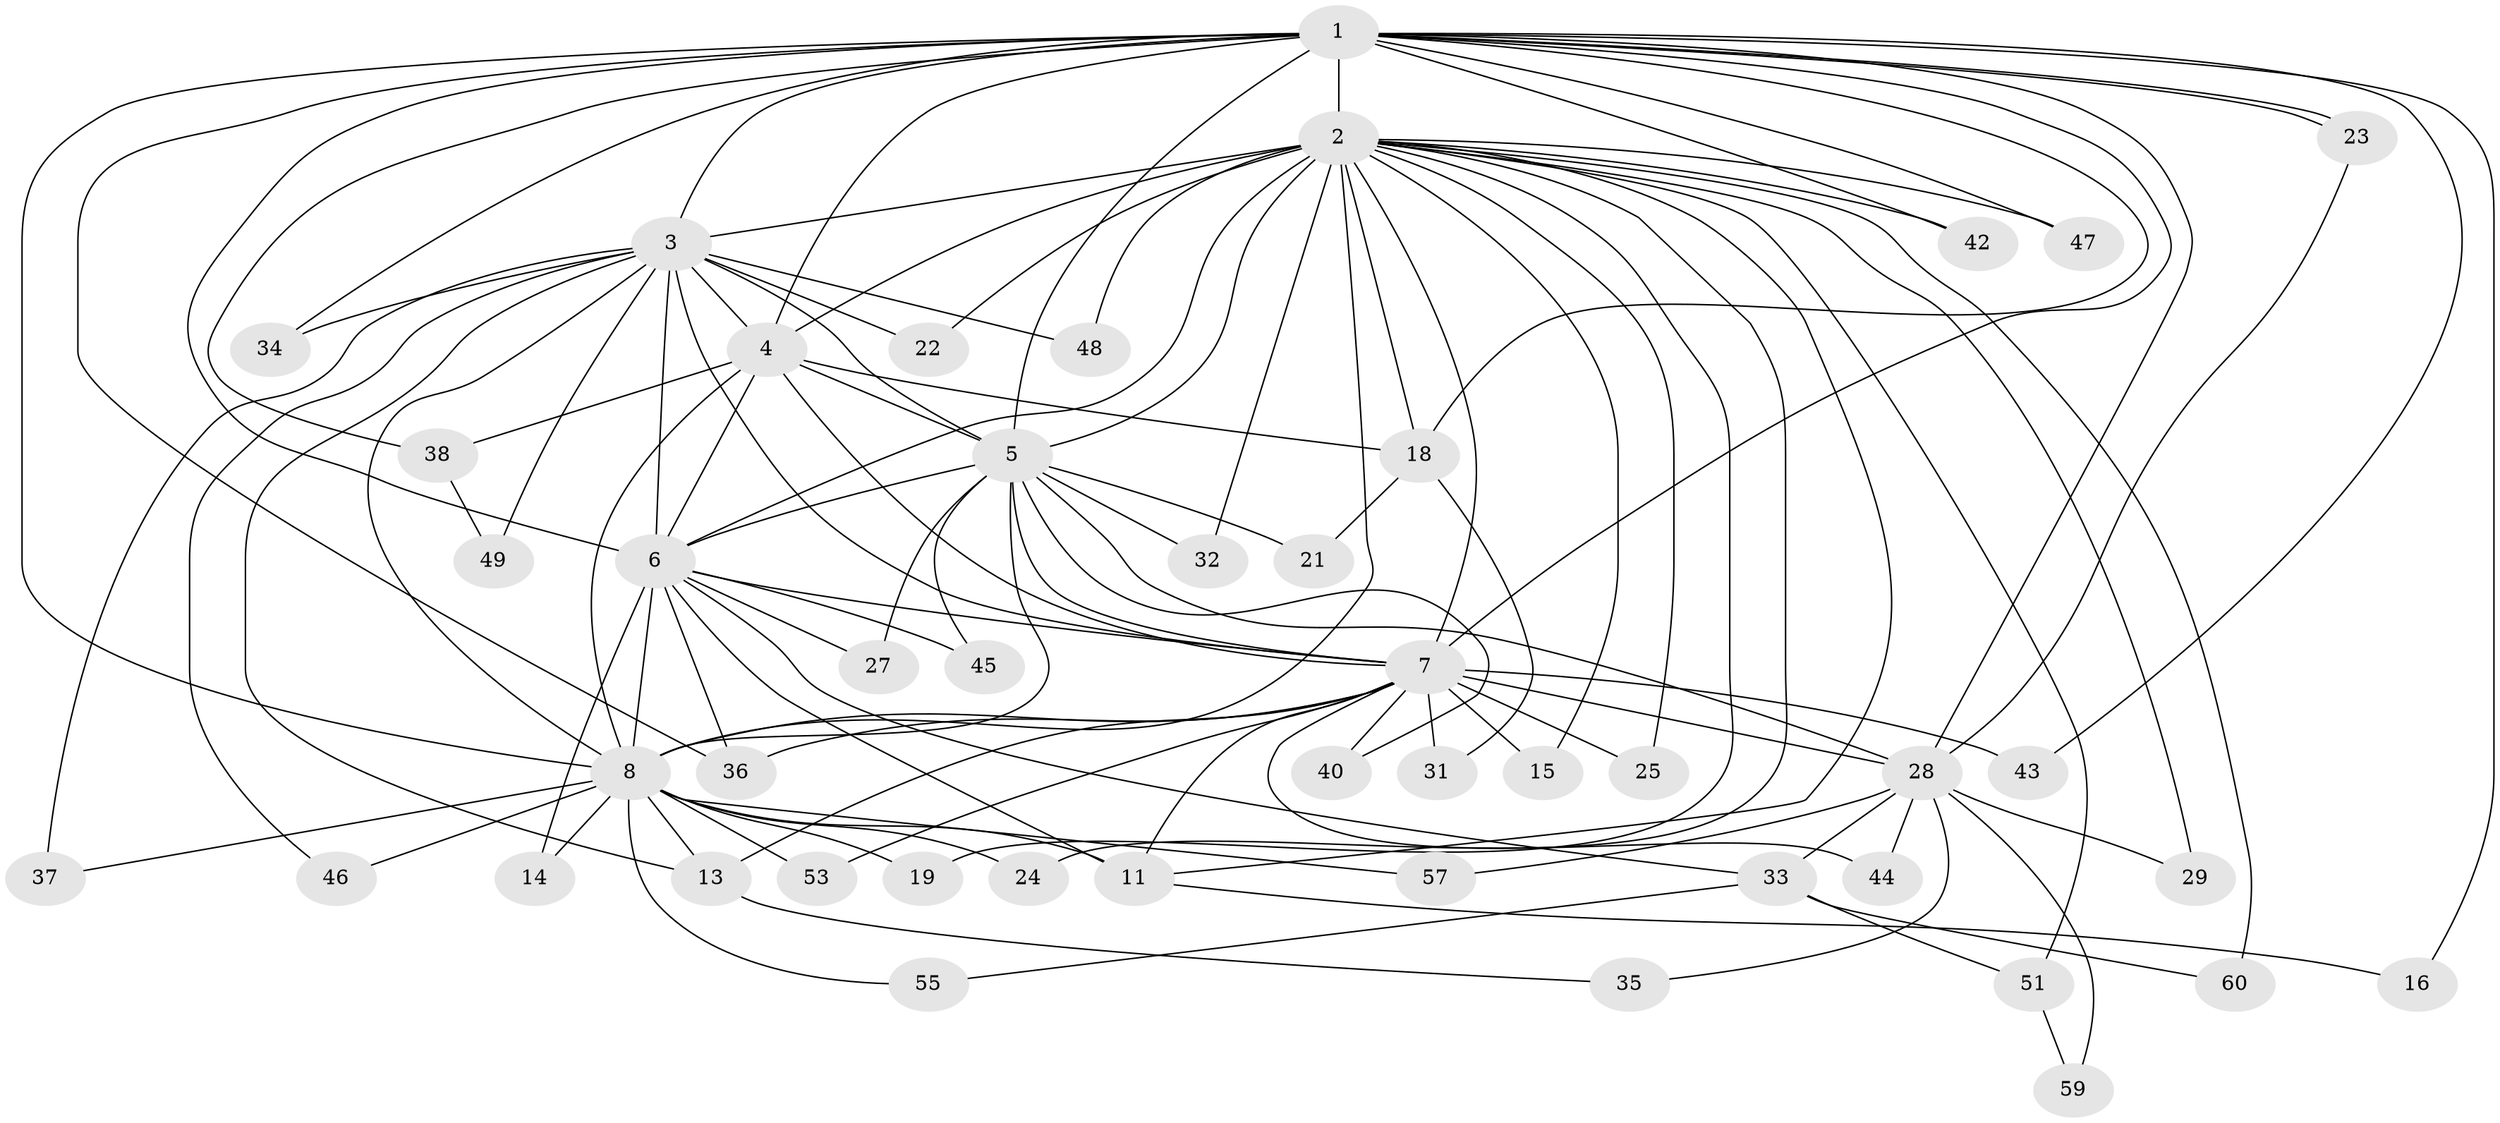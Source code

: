 // original degree distribution, {21: 0.01639344262295082, 16: 0.04918032786885246, 12: 0.03278688524590164, 14: 0.03278688524590164, 24: 0.01639344262295082, 17: 0.01639344262295082, 5: 0.03278688524590164, 4: 0.03278688524590164, 2: 0.6229508196721312, 3: 0.11475409836065574, 11: 0.01639344262295082, 6: 0.01639344262295082}
// Generated by graph-tools (version 1.1) at 2025/41/03/06/25 10:41:42]
// undirected, 46 vertices, 111 edges
graph export_dot {
graph [start="1"]
  node [color=gray90,style=filled];
  1 [super="+50"];
  2 [super="+10"];
  3 [super="+20"];
  4 [super="+58"];
  5 [super="+12"];
  6 [super="+17"];
  7 [super="+39"];
  8 [super="+9"];
  11 [super="+26"];
  13;
  14;
  15;
  16;
  18 [super="+52"];
  19;
  21;
  22;
  23 [super="+30"];
  24;
  25;
  27;
  28 [super="+54"];
  29;
  31;
  32;
  33 [super="+56"];
  34;
  35;
  36 [super="+61"];
  37;
  38;
  40 [super="+41"];
  42;
  43;
  44;
  45;
  46;
  47;
  48;
  49;
  51;
  53;
  55;
  57;
  59;
  60;
  1 -- 2 [weight=2];
  1 -- 3;
  1 -- 4;
  1 -- 5;
  1 -- 6;
  1 -- 7 [weight=2];
  1 -- 8 [weight=2];
  1 -- 16;
  1 -- 18;
  1 -- 23;
  1 -- 23;
  1 -- 28;
  1 -- 34;
  1 -- 36;
  1 -- 38;
  1 -- 42;
  1 -- 43;
  1 -- 47;
  2 -- 3 [weight=2];
  2 -- 4 [weight=2];
  2 -- 5 [weight=3];
  2 -- 6 [weight=2];
  2 -- 7 [weight=2];
  2 -- 8 [weight=4];
  2 -- 19;
  2 -- 22;
  2 -- 25;
  2 -- 32;
  2 -- 51;
  2 -- 60;
  2 -- 42;
  2 -- 11;
  2 -- 15;
  2 -- 47;
  2 -- 48;
  2 -- 18;
  2 -- 24;
  2 -- 29;
  3 -- 4;
  3 -- 5;
  3 -- 6;
  3 -- 7;
  3 -- 8 [weight=2];
  3 -- 22;
  3 -- 34;
  3 -- 37;
  3 -- 46;
  3 -- 48;
  3 -- 49;
  3 -- 13;
  4 -- 5;
  4 -- 6;
  4 -- 7 [weight=2];
  4 -- 8 [weight=2];
  4 -- 38;
  4 -- 18;
  5 -- 6;
  5 -- 7;
  5 -- 8 [weight=2];
  5 -- 27;
  5 -- 28;
  5 -- 32;
  5 -- 45;
  5 -- 40;
  5 -- 21;
  6 -- 7;
  6 -- 8 [weight=2];
  6 -- 14;
  6 -- 27;
  6 -- 36;
  6 -- 45;
  6 -- 33;
  6 -- 11;
  7 -- 8 [weight=2];
  7 -- 13;
  7 -- 15;
  7 -- 25;
  7 -- 31;
  7 -- 40 [weight=2];
  7 -- 43;
  7 -- 53;
  7 -- 28;
  7 -- 44;
  7 -- 11;
  7 -- 36;
  8 -- 11;
  8 -- 13;
  8 -- 14;
  8 -- 19;
  8 -- 46;
  8 -- 55;
  8 -- 57;
  8 -- 37;
  8 -- 53;
  8 -- 24;
  11 -- 16;
  13 -- 35;
  18 -- 21;
  18 -- 31;
  23 -- 28;
  28 -- 29;
  28 -- 33 [weight=2];
  28 -- 35;
  28 -- 44;
  28 -- 57;
  28 -- 59;
  33 -- 51;
  33 -- 55;
  33 -- 60;
  38 -- 49;
  51 -- 59;
}

